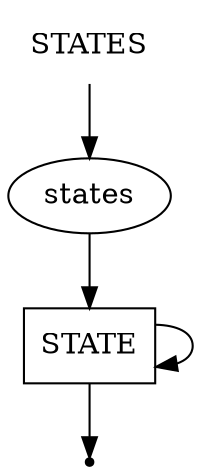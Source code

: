 digraph STATES {
    start [label=STATES shape=plaintext]
    A [label="states" shape=oval]
    B [label=STATE shape=box]
    end [label="" shape=point]
    start -> A
    A -> B
    B -> B
    B -> end
}